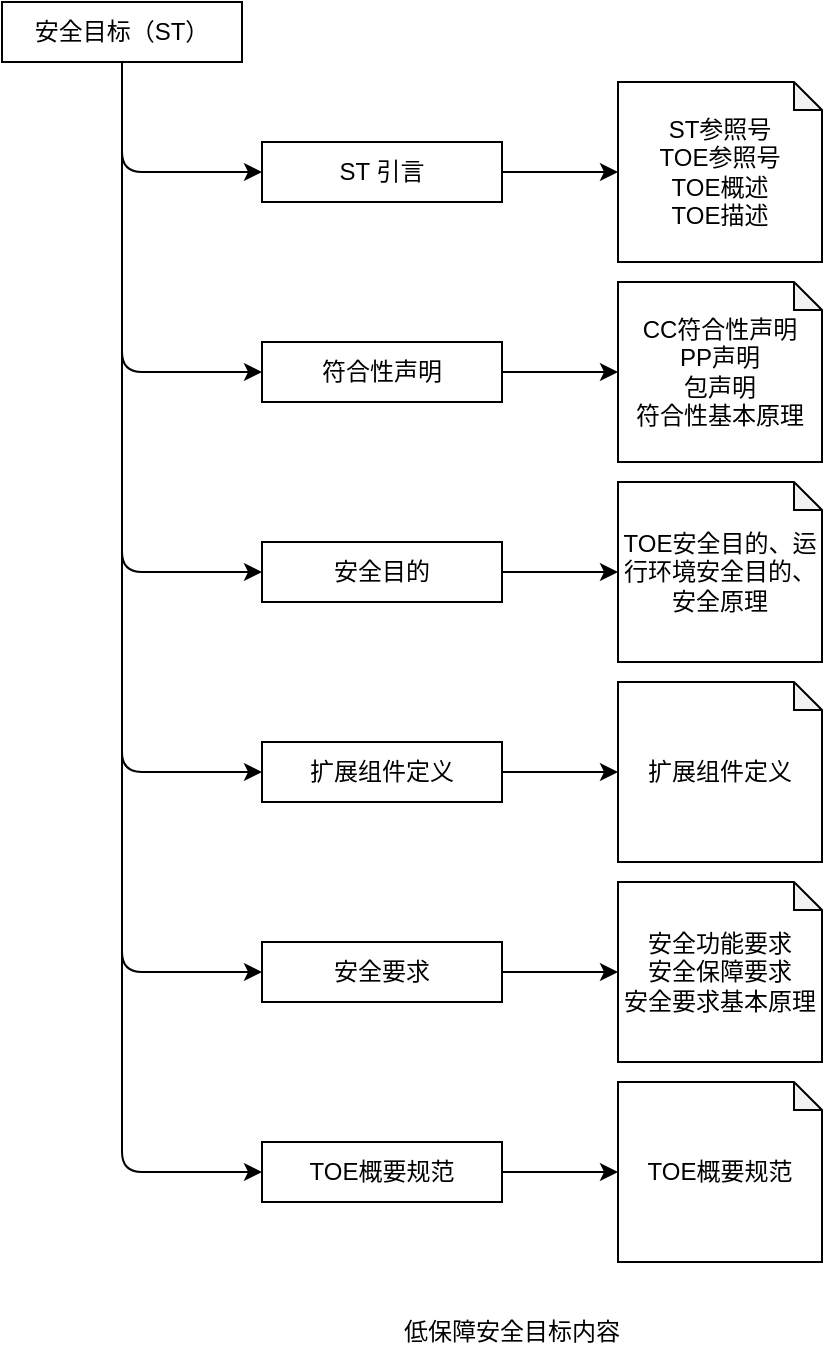 <mxfile>
    <diagram id="OagBuc7f5Jl-bx_xKaTp" name="Page-1">
        <mxGraphModel dx="714" dy="449" grid="1" gridSize="10" guides="1" tooltips="1" connect="1" arrows="1" fold="1" page="1" pageScale="1" pageWidth="827" pageHeight="1169" math="0" shadow="0">
            <root>
                <mxCell id="0"/>
                <mxCell id="1" parent="0"/>
                <mxCell id="2" value="" style="edgeStyle=none;html=1;" edge="1" parent="1" source="9" target="11">
                    <mxGeometry relative="1" as="geometry">
                        <Array as="points">
                            <mxPoint x="140" y="205"/>
                        </Array>
                    </mxGeometry>
                </mxCell>
                <mxCell id="3" style="edgeStyle=none;html=1;exitX=0.5;exitY=1;exitDx=0;exitDy=0;entryX=0;entryY=0.5;entryDx=0;entryDy=0;" edge="1" parent="1" source="9" target="14">
                    <mxGeometry relative="1" as="geometry">
                        <Array as="points">
                            <mxPoint x="140" y="305"/>
                        </Array>
                    </mxGeometry>
                </mxCell>
                <mxCell id="5" style="edgeStyle=none;html=1;exitX=0.5;exitY=1;exitDx=0;exitDy=0;entryX=0;entryY=0.5;entryDx=0;entryDy=0;" edge="1" parent="1" source="9" target="20">
                    <mxGeometry relative="1" as="geometry">
                        <Array as="points">
                            <mxPoint x="140" y="405"/>
                        </Array>
                    </mxGeometry>
                </mxCell>
                <mxCell id="6" style="edgeStyle=none;html=1;exitX=0.5;exitY=1;exitDx=0;exitDy=0;entryX=0;entryY=0.5;entryDx=0;entryDy=0;" edge="1" parent="1" source="9" target="23">
                    <mxGeometry relative="1" as="geometry">
                        <Array as="points">
                            <mxPoint x="140" y="505"/>
                        </Array>
                    </mxGeometry>
                </mxCell>
                <mxCell id="7" style="edgeStyle=none;html=1;exitX=0.5;exitY=1;exitDx=0;exitDy=0;entryX=0;entryY=0.5;entryDx=0;entryDy=0;" edge="1" parent="1" source="9" target="26">
                    <mxGeometry relative="1" as="geometry">
                        <Array as="points">
                            <mxPoint x="140" y="605"/>
                        </Array>
                    </mxGeometry>
                </mxCell>
                <mxCell id="8" style="edgeStyle=none;html=1;exitX=0.5;exitY=1;exitDx=0;exitDy=0;entryX=0;entryY=0.5;entryDx=0;entryDy=0;" edge="1" parent="1" source="9" target="29">
                    <mxGeometry relative="1" as="geometry">
                        <Array as="points">
                            <mxPoint x="140" y="705"/>
                        </Array>
                    </mxGeometry>
                </mxCell>
                <mxCell id="9" value="安全目标（ST）" style="rounded=0;whiteSpace=wrap;html=1;" vertex="1" parent="1">
                    <mxGeometry x="80" y="120" width="120" height="30" as="geometry"/>
                </mxCell>
                <mxCell id="10" style="edgeStyle=none;html=1;exitX=1;exitY=0.5;exitDx=0;exitDy=0;entryX=0;entryY=0;entryDx=0;entryDy=50;entryPerimeter=0;" edge="1" parent="1" source="11">
                    <mxGeometry relative="1" as="geometry">
                        <mxPoint x="388" y="205" as="targetPoint"/>
                    </mxGeometry>
                </mxCell>
                <mxCell id="11" value="ST 引言" style="rounded=0;whiteSpace=wrap;html=1;" vertex="1" parent="1">
                    <mxGeometry x="210" y="190" width="120" height="30" as="geometry"/>
                </mxCell>
                <mxCell id="12" value="&lt;span&gt;ST参照号&lt;/span&gt;&lt;br&gt;&lt;span&gt;TOE参照号&lt;/span&gt;&lt;br&gt;&lt;span&gt;TOE概述&lt;/span&gt;&lt;br&gt;&lt;span&gt;TOE描述&lt;/span&gt;" style="shape=note;whiteSpace=wrap;html=1;backgroundOutline=1;darkOpacity=0.05;size=14;" vertex="1" parent="1">
                    <mxGeometry x="388" y="160" width="102" height="90" as="geometry"/>
                </mxCell>
                <mxCell id="13" style="edgeStyle=none;html=1;exitX=1;exitY=0.5;exitDx=0;exitDy=0;entryX=0;entryY=0;entryDx=0;entryDy=50;entryPerimeter=0;" edge="1" parent="1" source="14">
                    <mxGeometry relative="1" as="geometry">
                        <mxPoint x="388" y="305" as="targetPoint"/>
                    </mxGeometry>
                </mxCell>
                <mxCell id="14" value="符合性声明" style="rounded=0;whiteSpace=wrap;html=1;" vertex="1" parent="1">
                    <mxGeometry x="210" y="290" width="120" height="30" as="geometry"/>
                </mxCell>
                <mxCell id="15" value="CC符合性声明&lt;br&gt;PP声明&lt;br&gt;包声明&lt;br&gt;符合性基本原理" style="shape=note;whiteSpace=wrap;html=1;backgroundOutline=1;darkOpacity=0.05;size=14;" vertex="1" parent="1">
                    <mxGeometry x="388" y="260" width="102" height="90" as="geometry"/>
                </mxCell>
                <mxCell id="19" style="edgeStyle=none;html=1;exitX=1;exitY=0.5;exitDx=0;exitDy=0;entryX=0;entryY=0;entryDx=0;entryDy=50;entryPerimeter=0;" edge="1" parent="1" source="20">
                    <mxGeometry relative="1" as="geometry">
                        <mxPoint x="388" y="405" as="targetPoint"/>
                    </mxGeometry>
                </mxCell>
                <mxCell id="20" value="安全目的" style="rounded=0;whiteSpace=wrap;html=1;" vertex="1" parent="1">
                    <mxGeometry x="210" y="390" width="120" height="30" as="geometry"/>
                </mxCell>
                <mxCell id="21" value="TOE安全目的、运行环境安全目的、安全原理" style="shape=note;whiteSpace=wrap;html=1;backgroundOutline=1;darkOpacity=0.05;size=14;" vertex="1" parent="1">
                    <mxGeometry x="388" y="360" width="102" height="90" as="geometry"/>
                </mxCell>
                <mxCell id="22" style="edgeStyle=none;html=1;exitX=1;exitY=0.5;exitDx=0;exitDy=0;entryX=0;entryY=0;entryDx=0;entryDy=50;entryPerimeter=0;" edge="1" parent="1" source="23">
                    <mxGeometry relative="1" as="geometry">
                        <mxPoint x="388" y="505" as="targetPoint"/>
                    </mxGeometry>
                </mxCell>
                <mxCell id="23" value="扩展组件定义" style="rounded=0;whiteSpace=wrap;html=1;" vertex="1" parent="1">
                    <mxGeometry x="210" y="490" width="120" height="30" as="geometry"/>
                </mxCell>
                <mxCell id="24" value="扩展组件定义" style="shape=note;whiteSpace=wrap;html=1;backgroundOutline=1;darkOpacity=0.05;size=14;" vertex="1" parent="1">
                    <mxGeometry x="388" y="460" width="102" height="90" as="geometry"/>
                </mxCell>
                <mxCell id="25" style="edgeStyle=none;html=1;exitX=1;exitY=0.5;exitDx=0;exitDy=0;entryX=0;entryY=0;entryDx=0;entryDy=50;entryPerimeter=0;" edge="1" parent="1" source="26">
                    <mxGeometry relative="1" as="geometry">
                        <mxPoint x="388" y="605" as="targetPoint"/>
                    </mxGeometry>
                </mxCell>
                <mxCell id="26" value="安全要求" style="rounded=0;whiteSpace=wrap;html=1;" vertex="1" parent="1">
                    <mxGeometry x="210" y="590" width="120" height="30" as="geometry"/>
                </mxCell>
                <mxCell id="27" value="安全功能要求&lt;br&gt;安全保障要求&lt;br&gt;安全要求基本原理" style="shape=note;whiteSpace=wrap;html=1;backgroundOutline=1;darkOpacity=0.05;size=14;" vertex="1" parent="1">
                    <mxGeometry x="388" y="560" width="102" height="90" as="geometry"/>
                </mxCell>
                <mxCell id="28" style="edgeStyle=none;html=1;exitX=1;exitY=0.5;exitDx=0;exitDy=0;entryX=0;entryY=0;entryDx=0;entryDy=50;entryPerimeter=0;" edge="1" parent="1" source="29">
                    <mxGeometry relative="1" as="geometry">
                        <mxPoint x="388" y="705" as="targetPoint"/>
                    </mxGeometry>
                </mxCell>
                <mxCell id="29" value="TOE概要规范" style="rounded=0;whiteSpace=wrap;html=1;" vertex="1" parent="1">
                    <mxGeometry x="210" y="690" width="120" height="30" as="geometry"/>
                </mxCell>
                <mxCell id="30" value="TOE概要规范" style="shape=note;whiteSpace=wrap;html=1;backgroundOutline=1;darkOpacity=0.05;size=14;" vertex="1" parent="1">
                    <mxGeometry x="388" y="660" width="102" height="90" as="geometry"/>
                </mxCell>
                <mxCell id="31" value="低保障安全目标内容" style="text;html=1;strokeColor=none;fillColor=none;align=center;verticalAlign=middle;whiteSpace=wrap;rounded=0;" vertex="1" parent="1">
                    <mxGeometry x="270" y="770" width="130" height="30" as="geometry"/>
                </mxCell>
            </root>
        </mxGraphModel>
    </diagram>
</mxfile>